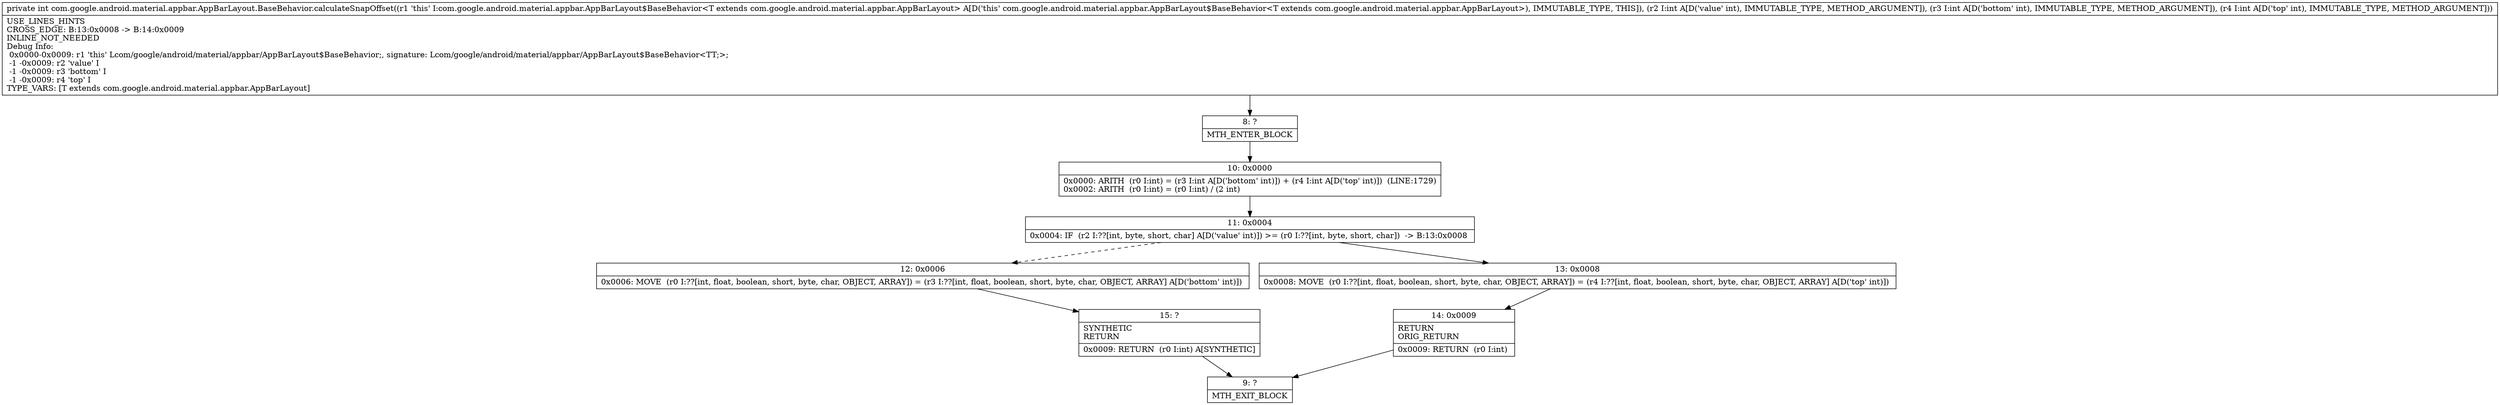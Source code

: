 digraph "CFG forcom.google.android.material.appbar.AppBarLayout.BaseBehavior.calculateSnapOffset(III)I" {
Node_8 [shape=record,label="{8\:\ ?|MTH_ENTER_BLOCK\l}"];
Node_10 [shape=record,label="{10\:\ 0x0000|0x0000: ARITH  (r0 I:int) = (r3 I:int A[D('bottom' int)]) + (r4 I:int A[D('top' int)])  (LINE:1729)\l0x0002: ARITH  (r0 I:int) = (r0 I:int) \/ (2 int) \l}"];
Node_11 [shape=record,label="{11\:\ 0x0004|0x0004: IF  (r2 I:??[int, byte, short, char] A[D('value' int)]) \>= (r0 I:??[int, byte, short, char])  \-\> B:13:0x0008 \l}"];
Node_12 [shape=record,label="{12\:\ 0x0006|0x0006: MOVE  (r0 I:??[int, float, boolean, short, byte, char, OBJECT, ARRAY]) = (r3 I:??[int, float, boolean, short, byte, char, OBJECT, ARRAY] A[D('bottom' int)]) \l}"];
Node_15 [shape=record,label="{15\:\ ?|SYNTHETIC\lRETURN\l|0x0009: RETURN  (r0 I:int) A[SYNTHETIC]\l}"];
Node_9 [shape=record,label="{9\:\ ?|MTH_EXIT_BLOCK\l}"];
Node_13 [shape=record,label="{13\:\ 0x0008|0x0008: MOVE  (r0 I:??[int, float, boolean, short, byte, char, OBJECT, ARRAY]) = (r4 I:??[int, float, boolean, short, byte, char, OBJECT, ARRAY] A[D('top' int)]) \l}"];
Node_14 [shape=record,label="{14\:\ 0x0009|RETURN\lORIG_RETURN\l|0x0009: RETURN  (r0 I:int) \l}"];
MethodNode[shape=record,label="{private int com.google.android.material.appbar.AppBarLayout.BaseBehavior.calculateSnapOffset((r1 'this' I:com.google.android.material.appbar.AppBarLayout$BaseBehavior\<T extends com.google.android.material.appbar.AppBarLayout\> A[D('this' com.google.android.material.appbar.AppBarLayout$BaseBehavior\<T extends com.google.android.material.appbar.AppBarLayout\>), IMMUTABLE_TYPE, THIS]), (r2 I:int A[D('value' int), IMMUTABLE_TYPE, METHOD_ARGUMENT]), (r3 I:int A[D('bottom' int), IMMUTABLE_TYPE, METHOD_ARGUMENT]), (r4 I:int A[D('top' int), IMMUTABLE_TYPE, METHOD_ARGUMENT]))  | USE_LINES_HINTS\lCROSS_EDGE: B:13:0x0008 \-\> B:14:0x0009\lINLINE_NOT_NEEDED\lDebug Info:\l  0x0000\-0x0009: r1 'this' Lcom\/google\/android\/material\/appbar\/AppBarLayout$BaseBehavior;, signature: Lcom\/google\/android\/material\/appbar\/AppBarLayout$BaseBehavior\<TT;\>;\l  \-1 \-0x0009: r2 'value' I\l  \-1 \-0x0009: r3 'bottom' I\l  \-1 \-0x0009: r4 'top' I\lTYPE_VARS: [T extends com.google.android.material.appbar.AppBarLayout]\l}"];
MethodNode -> Node_8;Node_8 -> Node_10;
Node_10 -> Node_11;
Node_11 -> Node_12[style=dashed];
Node_11 -> Node_13;
Node_12 -> Node_15;
Node_15 -> Node_9;
Node_13 -> Node_14;
Node_14 -> Node_9;
}

